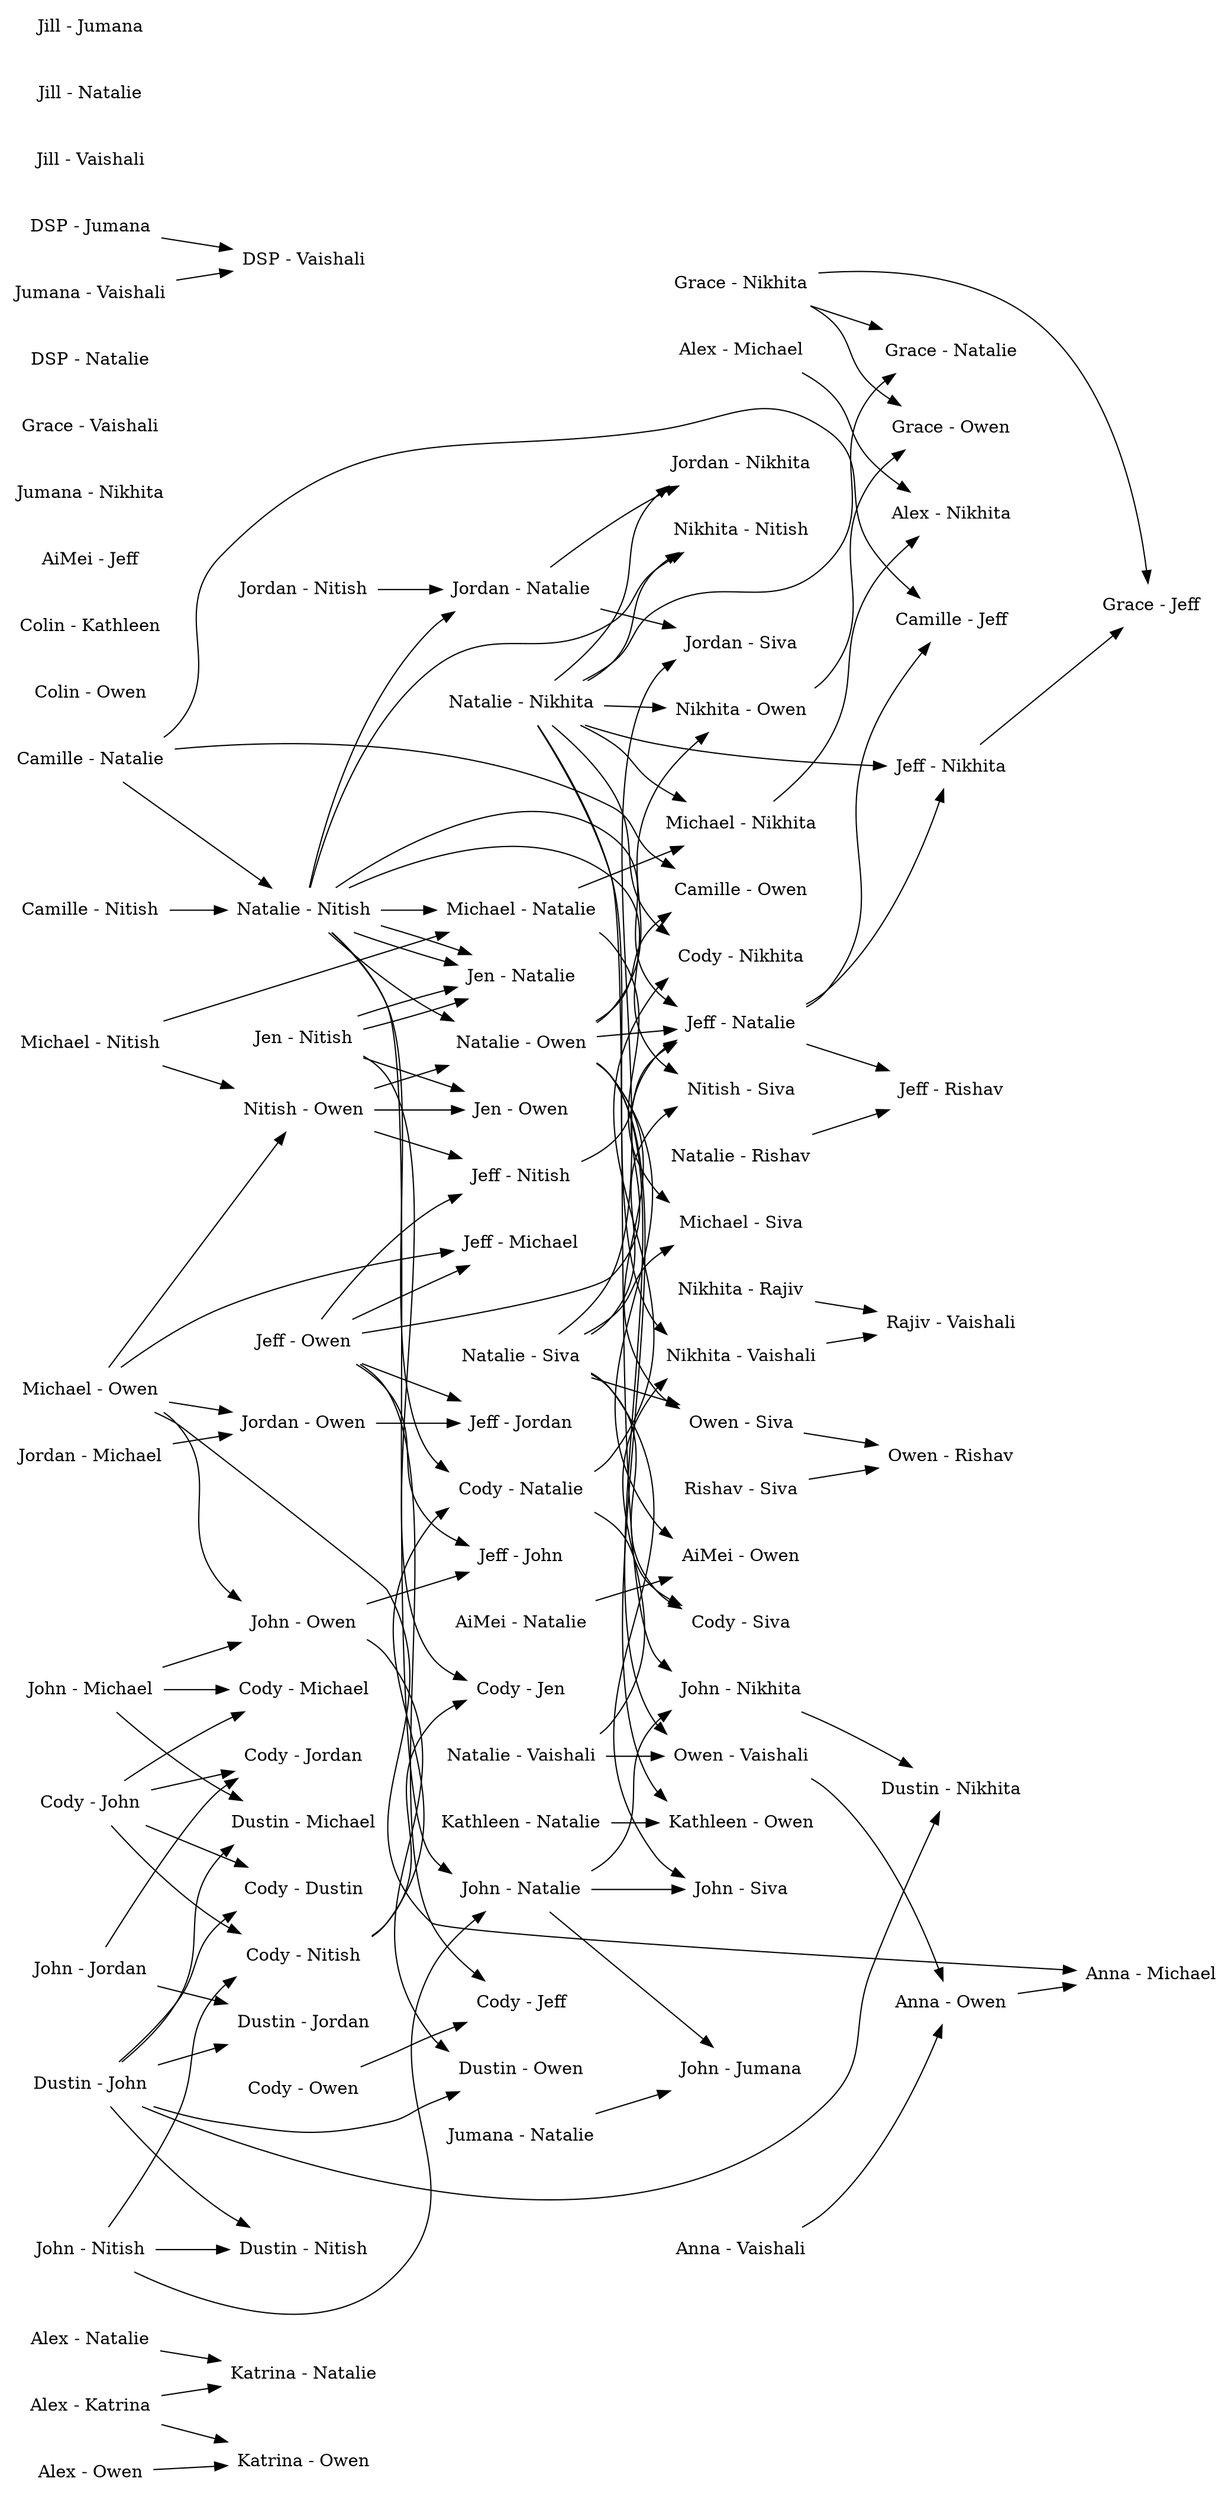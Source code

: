 digraph family {
	rankdir="LR";
	AlexKatrina [label="Alex - Katrina",shape="none"];
	AlexOwen [label="Alex - Owen",shape="none"];
	AlexMichael [label="Alex - Michael",shape="none"];
	AlexNatalie [label="Alex - Natalie",shape="none"];
	AnnaVaishali [label="Anna - Vaishali",shape="none"];
	CamilleNatalie [label="Camille - Natalie",shape="none"];
	CamilleNitish [label="Camille - Nitish",shape="none"];
	CodyJohn [label="Cody - John",shape="none"];
	CodyOwen [label="Cody - Owen",shape="none"];
	ColinOwen [label="Colin - Owen",shape="none"];
	ColinKathleen [label="Colin - Kathleen",shape="none"];
	DustinJohn [label="Dustin - John",shape="none"];
	AiMeiJeff [label="AiMei - Jeff",shape="none"];
	AiMeiNatalie [label="AiMei - Natalie",shape="none"];
	JeffOwen [label="Jeff - Owen",shape="none"];
	JenNitish [label="Jen - Nitish",shape="none"];
	KathleenNatalie [label="Kathleen - Natalie",shape="none"];
	JumanaNatalie [label="Jumana - Natalie",shape="none"];
	NatalieNikhita [label="Natalie - Nikhita",shape="none"];
	NatalieRishav [label="Natalie - Rishav",shape="none"];
	NatalieSiva [label="Natalie - Siva",shape="none"];
	NatalieVaishali [label="Natalie - Vaishali",shape="none"];
	JumanaNikhita [label="Jumana - Nikhita",shape="none"];
	NikhitaRajiv [label="Nikhita - Rajiv",shape="none"];
	RishavSiva [label="Rishav - Siva",shape="none"];
	AnnaVaishali [label="Anna - Vaishali",shape="none"];
	GraceVaishali [label="Grace - Vaishali",shape="none"];
	GraceNikhita [label="Grace - Nikhita",shape="none"];
	MichaelOwen [label="Michael - Owen",shape="none"];
	DSPNatalie [label="DSP - Natalie",shape="none"];
	DSPJumana [label="DSP - Jumana",shape="none"];
	DSPVaishali [label="DSP - Vaishali",shape="none"];
	JohnMichael [label="John - Michael",shape="none"];
	JordanMichael [label="Jordan - Michael",shape="none"];
	MichaelNitish [label="Michael - Nitish",shape="none"];
	JohnJordan [label="John - Jordan",shape="none"];
	JohnNitish [label="John - Nitish",shape="none"];
	JordanNitish [label="Jordan - Nitish",shape="none"];
	NatalieVaishali [label="Natalie - Vaishali",shape="none"];
	JillVaishali [label="Jill - Vaishali",shape="none"];
	JumanaVaishali [label="Jumana - Vaishali",shape="none"];
	JillNatalie [label="Jill - Natalie",shape="none"];
	JumanaNatalie [label="Jumana - Natalie",shape="none"];
	JillJumana [label="Jill - Jumana",shape="none"];
	NatalieNitish [label="Natalie - Nitish",shape="none"];
	NitishOwen [label="Nitish - Owen",shape="none"];
	JohnOwen [label="John - Owen",shape="none"];
	JordanOwen [label="Jordan - Owen",shape="none"];
	NatalieOwen [label="Natalie - Owen",shape="none"];
	MichaelNatalie [label="Michael - Natalie",shape="none"];
	JohnNatalie [label="John - Natalie",shape="none"];
	JordanNatalie [label="Jordan - Natalie",shape="none"];
	CodyNatalie [label="Cody - Natalie",shape="none"];
	NikhitaOwen [label="Nikhita - Owen",shape="none"];
	MichaelNikhita [label="Michael - Nikhita",shape="none"];
	JohnNikhita [label="John - Nikhita",shape="none"];
	JordanNikhita [label="Jordan - Nikhita",shape="none"];
	NikhitaNitish [label="Nikhita - Nitish",shape="none"];
	CodyNikhita [label="Cody - Nikhita",shape="none"];
	OwenSiva [label="Owen - Siva",shape="none"];
	MichaelSiva [label="Michael - Siva",shape="none"];
	JohnSiva [label="John - Siva",shape="none"];
	JordanSiva [label="Jordan - Siva",shape="none"];
	NitishSiva [label="Nitish - Siva",shape="none"];
	CodySiva [label="Cody - Siva",shape="none"];
	JenOwen [label="Jen - Owen",shape="none"];
	CodyJen [label="Cody - Jen",shape="none"];
	JenNatalie [label="Jen - Natalie",shape="none"];
	JohnJumana [label="John - Jumana",shape="none"];
	JeffNatalie [label="Jeff - Natalie",shape="none"];
	JeffMichael [label="Jeff - Michael",shape="none"];
	JeffJohn [label="Jeff - John",shape="none"];
	JeffJordan [label="Jeff - Jordan",shape="none"];
	JeffNitish [label="Jeff - Nitish",shape="none"];
	CodyJeff [label="Cody - Jeff",shape="none"];
	OwenVaishali [label="Owen - Vaishali",shape="none"];
	JenNatalie [label="Jen - Natalie",shape="none"];
	JeffNikhita [label="Jeff - Nikhita",shape="none"];
	JeffNatalie [label="Jeff - Natalie",shape="none"];
	CodyMichael [label="Cody - Michael",shape="none"];
	CodyJordan [label="Cody - Jordan",shape="none"];
	CodyNitish [label="Cody - Nitish",shape="none"];
	DustinOwen [label="Dustin - Owen",shape="none"];
	DustinMichael [label="Dustin - Michael",shape="none"];
	DustinJordan [label="Dustin - Jordan",shape="none"];
	DustinNitish [label="Dustin - Nitish",shape="none"];
	CodyDustin [label="Cody - Dustin",shape="none"];
	DustinNikhita [label="Dustin - Nikhita",shape="none"];
	AnnaOwen [label="Anna - Owen",shape="none"];
	AnnaMichael [label="Anna - Michael",shape="none"];
	CamilleJeff [label="Camille - Jeff",shape="none"];
	KatrinaNatalie [label="Katrina - Natalie",shape="none"];
	KatrinaOwen [label="Katrina - Owen",shape="none"];
	AlexNikhita [label="Alex - Nikhita",shape="none"];
	AiMeiOwen [label="AiMei - Owen",shape="none"];
	JeffRishav [label="Jeff - Rishav",shape="none"];
	NikhitaVaishali [label="Nikhita - Vaishali",shape="none"];
	OwenRishav [label="Owen - Rishav",shape="none"];
	KathleenOwen [label="Kathleen - Owen",shape="none"];
	CamilleOwen [label="Camille - Owen",shape="none"];
	GraceOwen [label="Grace - Owen",shape="none"];
	GraceNatalie [label="Grace - Natalie",shape="none"];
	GraceJeff [label="Grace - Jeff",shape="none"];
	RajivVaishali [label="Rajiv - Vaishali",shape="none"];
	DSPVaishali [label="DSP - Vaishali",shape="none"];
	
	CamilleNatalie -> NatalieNitish
	CamilleNitish -> NatalieNitish

	MichaelNitish -> NitishOwen
	MichaelOwen -> NitishOwen

	JohnMichael -> JohnOwen
	MichaelOwen -> JohnOwen

	JordanMichael -> JordanOwen
	MichaelOwen -> JordanOwen

	NatalieNitish -> NatalieOwen
	NitishOwen -> NatalieOwen

	MichaelNitish -> MichaelNatalie
	NatalieNitish -> MichaelNatalie

	JohnNitish -> JohnNatalie
	NatalieNitish -> JohnNatalie

	JordanNitish -> JordanNatalie
	NatalieNitish -> JordanNatalie

	CodyNitish -> CodyNatalie
	NatalieNitish -> CodyNatalie

	NatalieNikhita -> NikhitaOwen
	NatalieOwen -> NikhitaOwen

	MichaelNatalie -> MichaelNikhita
	NatalieNikhita -> MichaelNikhita

	JohnNatalie -> JohnNikhita
	NatalieNikhita -> JohnNikhita

	JordanNatalie -> JordanNikhita
	NatalieNikhita -> JordanNikhita

	NatalieNikhita -> NikhitaNitish
	NatalieNitish -> NikhitaNitish

	CodyNatalie -> CodyNikhita
	NatalieNikhita -> CodyNikhita

	NatalieOwen -> OwenSiva
	NatalieSiva -> OwenSiva

	MichaelNatalie -> MichaelSiva
	NatalieSiva -> MichaelSiva

	JohnNatalie -> JohnSiva
	NatalieSiva -> JohnSiva

	JordanNatalie -> JordanSiva
	NatalieSiva -> JordanSiva

	NatalieNitish -> NitishSiva
	NatalieSiva -> NitishSiva

	CodyNatalie -> CodySiva
	NatalieSiva -> CodySiva

	JenNitish -> JenOwen
	NitishOwen -> JenOwen

	CodyNitish -> CodyJen
	JenNitish -> CodyJen

	JenNitish -> JenNatalie
	NatalieNitish -> JenNatalie

	JohnNatalie -> JohnJumana
	JumanaNatalie -> JohnJumana

	JeffOwen -> JeffNatalie
	NatalieOwen -> JeffNatalie

	JeffOwen -> JeffMichael
	MichaelOwen -> JeffMichael

	JeffOwen -> JeffJohn
	JohnOwen -> JeffJohn

	JeffOwen -> JeffJordan
	JordanOwen -> JeffJordan

	JeffOwen -> JeffNitish
	NitishOwen -> JeffNitish

	CodyOwen -> CodyJeff
	JeffOwen -> CodyJeff

	NatalieOwen -> OwenVaishali
	NatalieVaishali -> OwenVaishali

	JenNitish -> JenNatalie
	NatalieNitish -> JenNatalie

	JeffNatalie -> JeffNikhita
	NatalieNikhita -> JeffNikhita

	JeffNitish -> JeffNatalie
	NatalieNitish -> JeffNatalie

	CodyJohn -> CodyMichael
	JohnMichael -> CodyMichael

	CodyJohn -> CodyJordan
	JohnJordan -> CodyJordan

	CodyJohn -> CodyNitish
	JohnNitish -> CodyNitish

	DustinJohn -> DustinOwen
	JohnOwen -> DustinOwen

	DustinJohn -> DustinMichael
	JohnMichael -> DustinMichael

	DustinJohn -> DustinJordan
	JohnJordan -> DustinJordan

	DustinJohn -> DustinNitish
	JohnNitish -> DustinNitish

	CodyJohn -> CodyDustin
	DustinJohn -> CodyDustin

	DustinJohn -> DustinNikhita
	JohnNikhita -> DustinNikhita

	AnnaVaishali -> AnnaOwen
	OwenVaishali -> AnnaOwen

	AnnaOwen -> AnnaMichael
	MichaelOwen -> AnnaMichael

	CamilleNatalie -> CamilleJeff
	JeffNatalie -> CamilleJeff

	AlexKatrina -> KatrinaNatalie
	AlexNatalie -> KatrinaNatalie

	AlexKatrina -> KatrinaOwen
	AlexOwen -> KatrinaOwen

	AlexMichael -> AlexNikhita
	MichaelNikhita -> AlexNikhita

	AiMeiNatalie -> AiMeiOwen
	NatalieOwen -> AiMeiOwen

	JeffNatalie -> JeffRishav
	NatalieRishav -> JeffRishav

	NatalieNikhita -> NikhitaVaishali
	NatalieVaishali -> NikhitaVaishali

	OwenSiva -> OwenRishav
	RishavSiva -> OwenRishav

	KathleenNatalie -> KathleenOwen
	NatalieOwen -> KathleenOwen

	CamilleNatalie -> CamilleOwen
	NatalieOwen -> CamilleOwen

	GraceNikhita -> GraceOwen
	NikhitaOwen -> GraceOwen

	GraceNikhita -> GraceNatalie
	NatalieNikhita -> GraceNatalie

	GraceNikhita -> GraceJeff
	JeffNikhita -> GraceJeff

	NikhitaRajiv -> RajivVaishali
	NikhitaVaishali -> RajivVaishali

	DSPJumana -> DSPVaishali
	JumanaVaishali -> DSPVaishali

}


